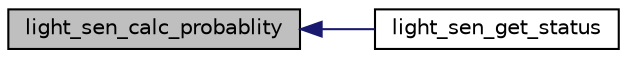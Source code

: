 digraph "light_sen_calc_probablity"
{
 // INTERACTIVE_SVG=YES
  edge [fontname="Helvetica",fontsize="10",labelfontname="Helvetica",labelfontsize="10"];
  node [fontname="Helvetica",fontsize="10",shape=record];
  rankdir="LR";
  Node1 [label="light_sen_calc_probablity",height=0.2,width=0.4,color="black", fillcolor="grey75", style="filled", fontcolor="black"];
  Node1 -> Node2 [dir="back",color="midnightblue",fontsize="10",style="solid",fontname="Helvetica"];
  Node2 [label="light_sen_get_status",height=0.2,width=0.4,color="black", fillcolor="white", style="filled",URL="$dd/d32/a00041.html#a8ae9d26a7404094bcd7cbef5ed40da75",tooltip="Supervise the status of the light sensor. "];
}
